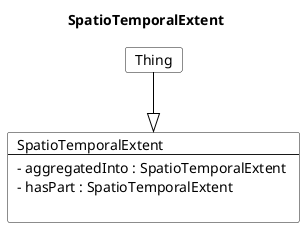 @startuml
Title SpatioTemporalExtent 

Card SpatioTemporalExtent #fff [
SpatioTemporalExtent
----
- aggregatedInto : SpatioTemporalExtent 
- hasPart : SpatioTemporalExtent 

]
Card Thing #fff [
Thing
]
Thing --|> SpatioTemporalExtent  #000 
@enduml
